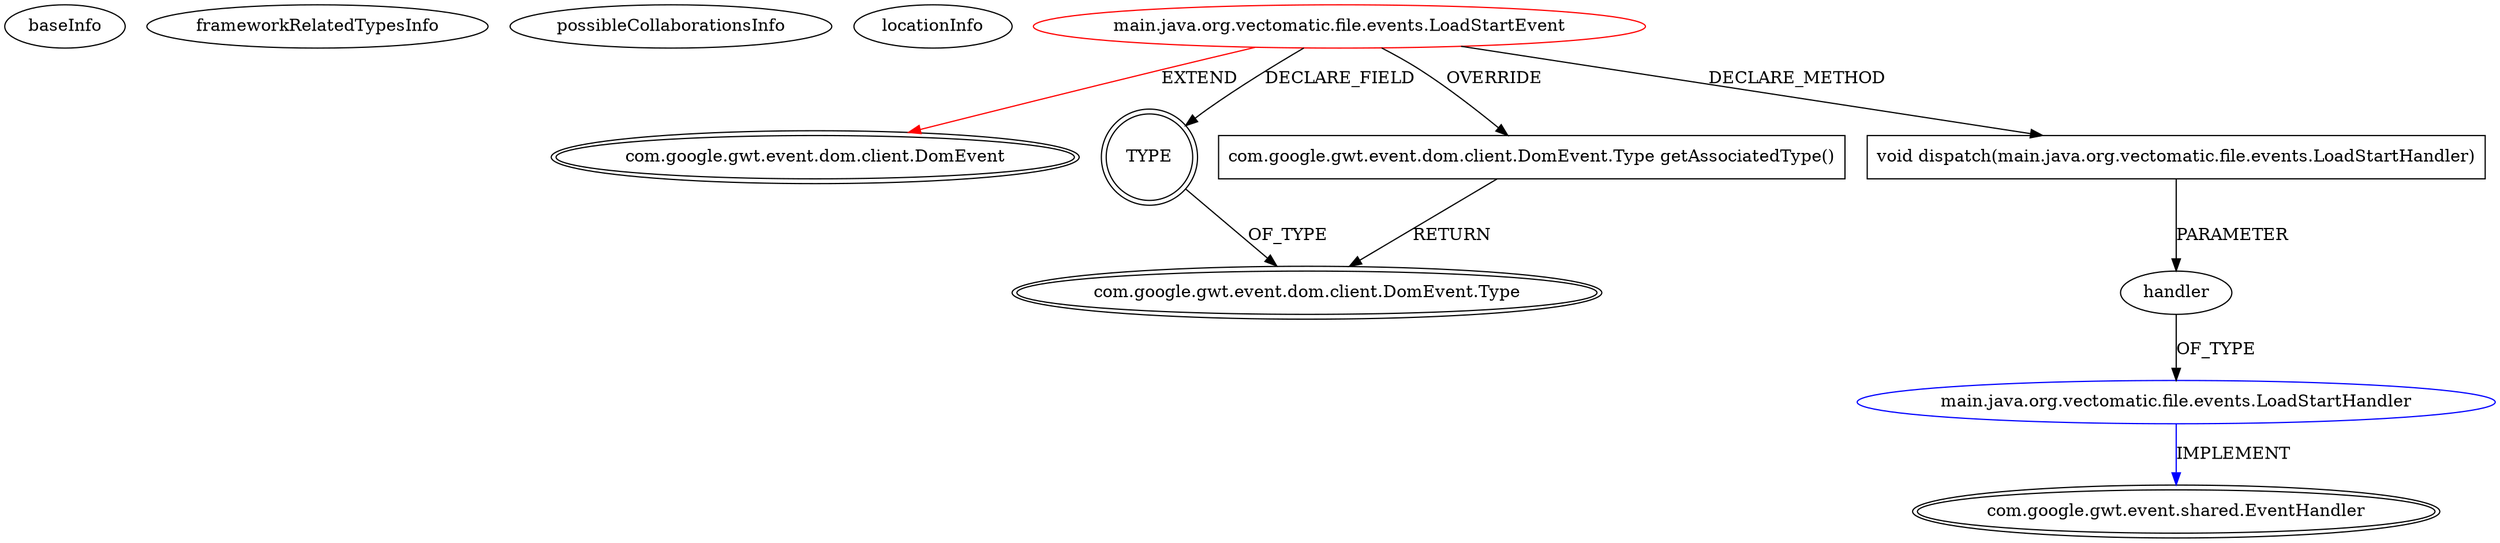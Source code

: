 digraph {
baseInfo[graphId=3471,category="extension_graph",isAnonymous=false,possibleRelation=true]
frameworkRelatedTypesInfo[0="com.google.gwt.event.dom.client.DomEvent"]
possibleCollaborationsInfo[0="3471~CLIENT_METHOD_DECLARATION-PARAMETER_DECLARATION-~com.google.gwt.event.dom.client.DomEvent ~com.google.gwt.event.shared.EventHandler ~false~false"]
locationInfo[projectName="laaglu-lib-gwt-file",filePath="/laaglu-lib-gwt-file/lib-gwt-file-master/src/main/java/org/vectomatic/file/events/LoadStartEvent.java",contextSignature="LoadStartEvent",graphId="3471"]
0[label="main.java.org.vectomatic.file.events.LoadStartEvent",vertexType="ROOT_CLIENT_CLASS_DECLARATION",isFrameworkType=false,color=red]
1[label="com.google.gwt.event.dom.client.DomEvent",vertexType="FRAMEWORK_CLASS_TYPE",isFrameworkType=true,peripheries=2]
2[label="TYPE",vertexType="FIELD_DECLARATION",isFrameworkType=true,peripheries=2,shape=circle]
3[label="com.google.gwt.event.dom.client.DomEvent.Type",vertexType="FRAMEWORK_CLASS_TYPE",isFrameworkType=true,peripheries=2]
4[label="com.google.gwt.event.dom.client.DomEvent.Type getAssociatedType()",vertexType="OVERRIDING_METHOD_DECLARATION",isFrameworkType=false,shape=box]
8[label="void dispatch(main.java.org.vectomatic.file.events.LoadStartHandler)",vertexType="CLIENT_METHOD_DECLARATION",isFrameworkType=false,shape=box]
9[label="handler",vertexType="PARAMETER_DECLARATION",isFrameworkType=false]
10[label="main.java.org.vectomatic.file.events.LoadStartHandler",vertexType="REFERENCE_CLIENT_CLASS_DECLARATION",isFrameworkType=false,color=blue]
11[label="com.google.gwt.event.shared.EventHandler",vertexType="FRAMEWORK_INTERFACE_TYPE",isFrameworkType=true,peripheries=2]
0->1[label="EXTEND",color=red]
0->2[label="DECLARE_FIELD"]
2->3[label="OF_TYPE"]
0->4[label="OVERRIDE"]
4->3[label="RETURN"]
0->8[label="DECLARE_METHOD"]
10->11[label="IMPLEMENT",color=blue]
9->10[label="OF_TYPE"]
8->9[label="PARAMETER"]
}
